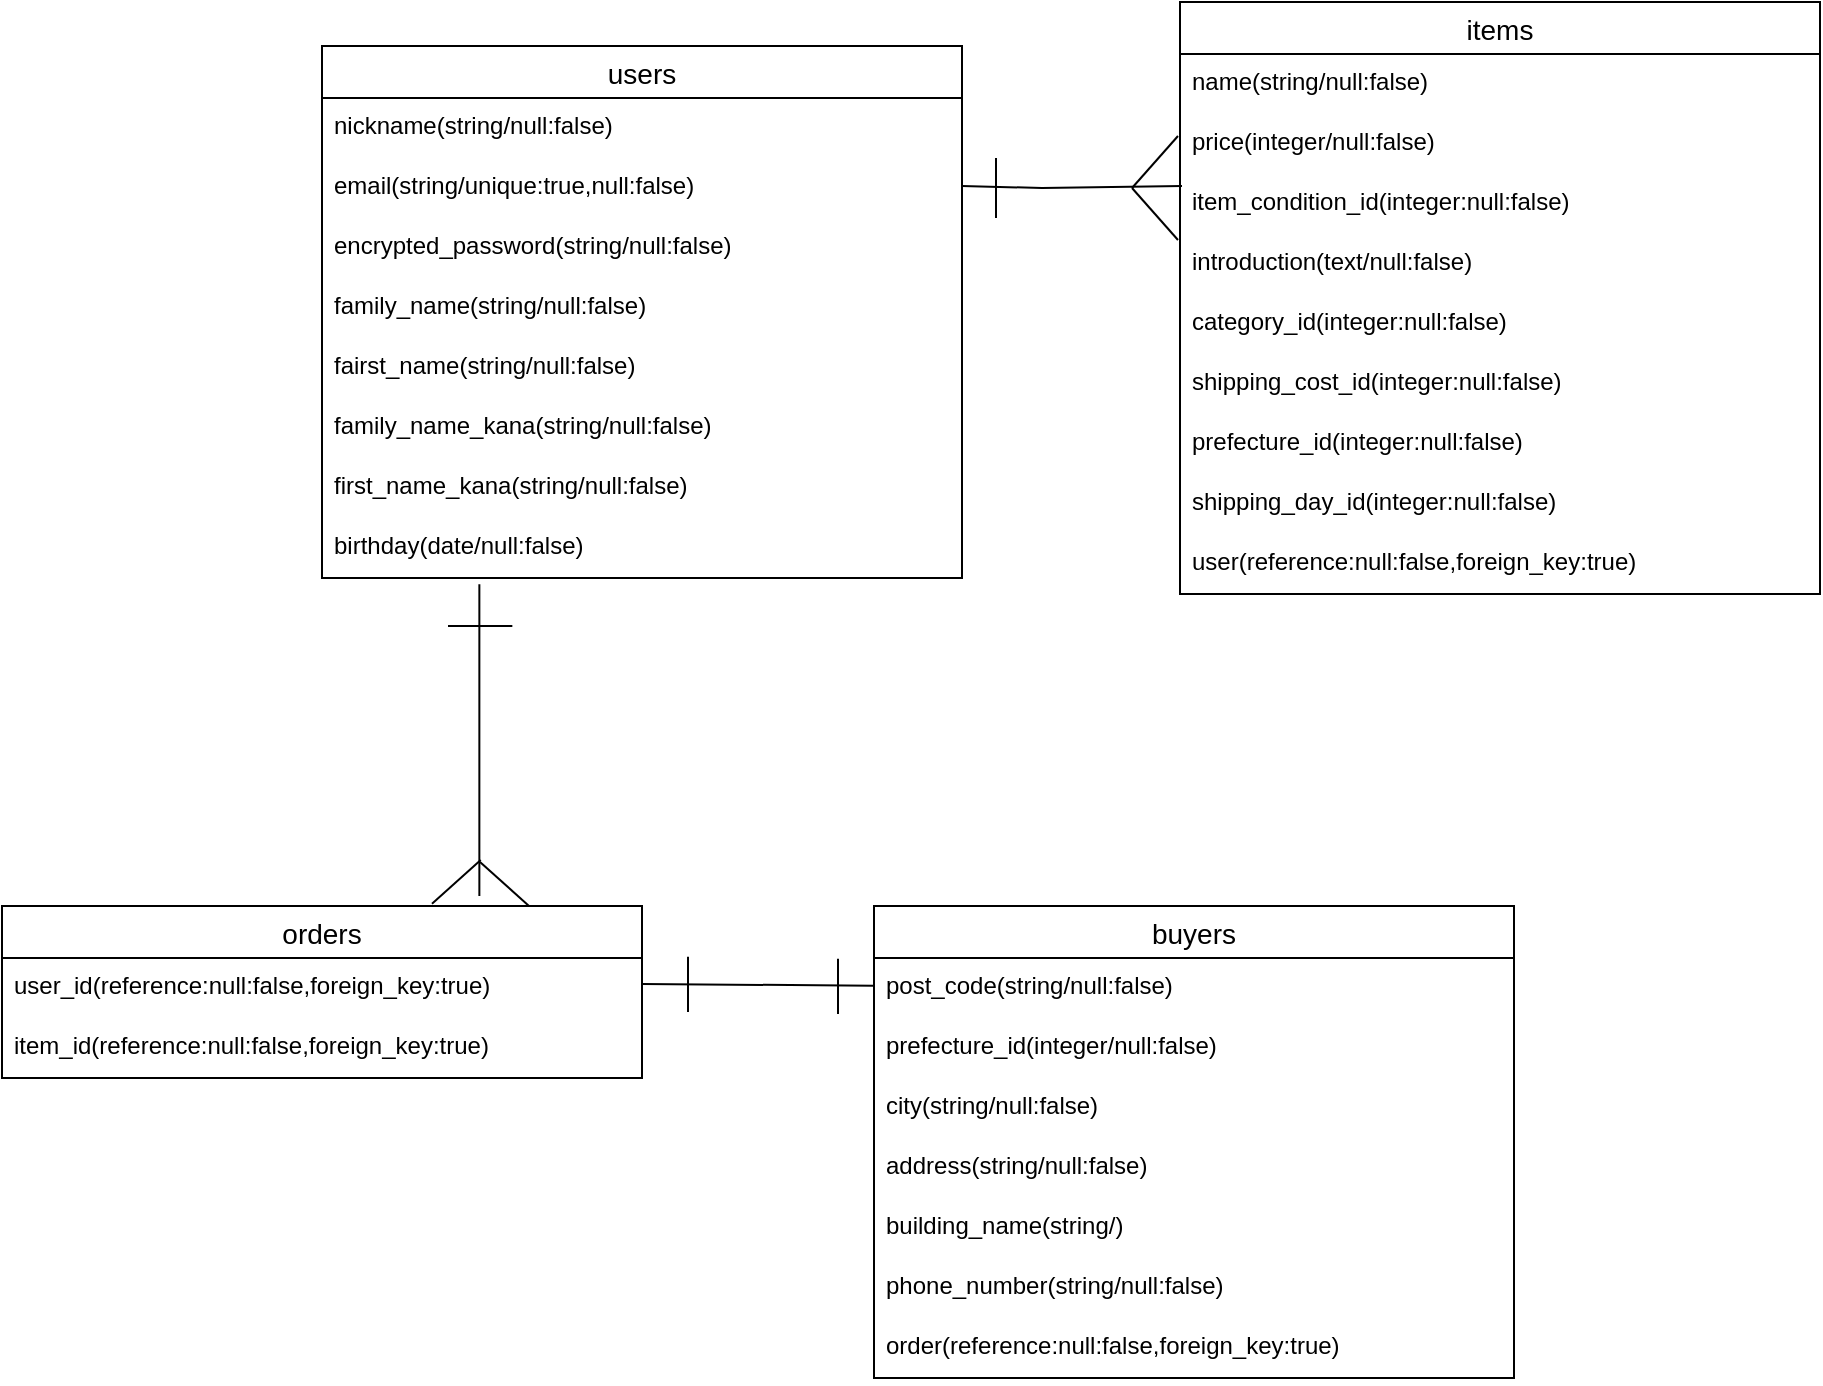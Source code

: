 <mxfile>
    <diagram id="EuzHYO6b3gsvZoO-Di91" name="ページ1">
        <mxGraphModel dx="2110" dy="424" grid="1" gridSize="10" guides="1" tooltips="1" connect="1" arrows="1" fold="1" page="1" pageScale="1" pageWidth="1654" pageHeight="1169" background="#ffffff" math="0" shadow="0">
            <root>
                <mxCell id="0"/>
                <mxCell id="1" parent="0"/>
                <mxCell id="2" value="items" style="swimlane;fontStyle=0;childLayout=stackLayout;horizontal=1;startSize=26;horizontalStack=0;resizeParent=1;resizeParentMax=0;resizeLast=0;collapsible=1;marginBottom=0;align=center;fontSize=14;swimlaneFillColor=default;" parent="1" vertex="1">
                    <mxGeometry x="509" y="148" width="320" height="296" as="geometry"/>
                </mxCell>
                <mxCell id="3" value="name(string/null:false)" style="text;strokeColor=none;fillColor=none;spacingLeft=4;spacingRight=4;overflow=hidden;rotatable=0;points=[[0,0.5],[1,0.5]];portConstraint=eastwest;fontSize=12;" parent="2" vertex="1">
                    <mxGeometry y="26" width="320" height="30" as="geometry"/>
                </mxCell>
                <mxCell id="5" value="price(integer/null:false)" style="text;strokeColor=none;fillColor=none;spacingLeft=4;spacingRight=4;overflow=hidden;rotatable=0;points=[[0,0.5],[1,0.5]];portConstraint=eastwest;fontSize=12;" parent="2" vertex="1">
                    <mxGeometry y="56" width="320" height="30" as="geometry"/>
                </mxCell>
                <mxCell id="10" value="item_condition_id(integer:null:false)" style="text;strokeColor=none;fillColor=none;spacingLeft=4;spacingRight=4;overflow=hidden;rotatable=0;points=[[0,0.5],[1,0.5]];portConstraint=eastwest;fontSize=12;" parent="2" vertex="1">
                    <mxGeometry y="86" width="320" height="30" as="geometry"/>
                </mxCell>
                <mxCell id="4" value="introduction(text/null:false)" style="text;strokeColor=none;fillColor=none;spacingLeft=4;spacingRight=4;overflow=hidden;rotatable=0;points=[[0,0.5],[1,0.5]];portConstraint=eastwest;fontSize=12;" parent="2" vertex="1">
                    <mxGeometry y="116" width="320" height="30" as="geometry"/>
                </mxCell>
                <mxCell id="9" value="category_id(integer:null:false)" style="text;strokeColor=none;fillColor=none;spacingLeft=4;spacingRight=4;overflow=hidden;rotatable=0;points=[[0,0.5],[1,0.5]];portConstraint=eastwest;fontSize=12;" parent="2" vertex="1">
                    <mxGeometry y="146" width="320" height="30" as="geometry"/>
                </mxCell>
                <mxCell id="8" value="shipping_cost_id(integer:null:false)" style="text;strokeColor=none;fillColor=none;spacingLeft=4;spacingRight=4;overflow=hidden;rotatable=0;points=[[0,0.5],[1,0.5]];portConstraint=eastwest;fontSize=12;" parent="2" vertex="1">
                    <mxGeometry y="176" width="320" height="30" as="geometry"/>
                </mxCell>
                <mxCell id="7" value="prefecture_id(integer:null:false)" style="text;strokeColor=none;fillColor=none;spacingLeft=4;spacingRight=4;overflow=hidden;rotatable=0;points=[[0,0.5],[1,0.5]];portConstraint=eastwest;fontSize=12;" parent="2" vertex="1">
                    <mxGeometry y="206" width="320" height="30" as="geometry"/>
                </mxCell>
                <mxCell id="6" value="shipping_day_id(integer:null:false)" style="text;strokeColor=none;fillColor=none;spacingLeft=4;spacingRight=4;overflow=hidden;rotatable=0;points=[[0,0.5],[1,0.5]];portConstraint=eastwest;fontSize=12;" parent="2" vertex="1">
                    <mxGeometry y="236" width="320" height="30" as="geometry"/>
                </mxCell>
                <mxCell id="91" value="user(reference:null:false,foreign_key:true)" style="text;strokeColor=none;fillColor=none;spacingLeft=4;spacingRight=4;overflow=hidden;rotatable=0;points=[[0,0.5],[1,0.5]];portConstraint=eastwest;fontSize=12;" parent="2" vertex="1">
                    <mxGeometry y="266" width="320" height="30" as="geometry"/>
                </mxCell>
                <mxCell id="25" value="users" style="swimlane;fontStyle=0;childLayout=stackLayout;horizontal=1;startSize=26;horizontalStack=0;resizeParent=1;resizeParentMax=0;resizeLast=0;collapsible=1;marginBottom=0;align=center;fontSize=14;labelBackgroundColor=none;swimlaneFillColor=default;" parent="1" vertex="1">
                    <mxGeometry x="80" y="170" width="320" height="266" as="geometry"/>
                </mxCell>
                <mxCell id="26" value="nickname(string/null:false)" style="text;strokeColor=none;fillColor=none;spacingLeft=4;spacingRight=4;overflow=hidden;rotatable=0;points=[[0,0.5],[1,0.5]];portConstraint=eastwest;fontSize=12;" parent="25" vertex="1">
                    <mxGeometry y="26" width="320" height="30" as="geometry"/>
                </mxCell>
                <mxCell id="27" value="email(string/unique:true,null:false)" style="text;strokeColor=none;fillColor=none;spacingLeft=4;spacingRight=4;overflow=hidden;rotatable=0;points=[[0,0.5],[1,0.5]];portConstraint=eastwest;fontSize=12;" parent="25" vertex="1">
                    <mxGeometry y="56" width="320" height="30" as="geometry"/>
                </mxCell>
                <mxCell id="28" value="encrypted_password(string/null:false)" style="text;strokeColor=none;fillColor=none;spacingLeft=4;spacingRight=4;overflow=hidden;rotatable=0;points=[[0,0.5],[1,0.5]];portConstraint=eastwest;fontSize=12;" parent="25" vertex="1">
                    <mxGeometry y="86" width="320" height="30" as="geometry"/>
                </mxCell>
                <mxCell id="29" value="family_name(string/null:false)" style="text;strokeColor=none;fillColor=none;spacingLeft=4;spacingRight=4;overflow=hidden;rotatable=0;points=[[0,0.5],[1,0.5]];portConstraint=eastwest;fontSize=12;" parent="25" vertex="1">
                    <mxGeometry y="116" width="320" height="30" as="geometry"/>
                </mxCell>
                <mxCell id="30" value="fairst_name(string/null:false)" style="text;strokeColor=none;fillColor=none;spacingLeft=4;spacingRight=4;overflow=hidden;rotatable=0;points=[[0,0.5],[1,0.5]];portConstraint=eastwest;fontSize=12;" parent="25" vertex="1">
                    <mxGeometry y="146" width="320" height="30" as="geometry"/>
                </mxCell>
                <mxCell id="31" value="family_name_kana(string/null:false)" style="text;strokeColor=none;fillColor=none;spacingLeft=4;spacingRight=4;overflow=hidden;rotatable=0;points=[[0,0.5],[1,0.5]];portConstraint=eastwest;fontSize=12;" parent="25" vertex="1">
                    <mxGeometry y="176" width="320" height="30" as="geometry"/>
                </mxCell>
                <mxCell id="32" value="first_name_kana(string/null:false)" style="text;strokeColor=none;fillColor=none;spacingLeft=4;spacingRight=4;overflow=hidden;rotatable=0;points=[[0,0.5],[1,0.5]];portConstraint=eastwest;fontSize=12;" parent="25" vertex="1">
                    <mxGeometry y="206" width="320" height="30" as="geometry"/>
                </mxCell>
                <mxCell id="34" value="birthday(date/null:false)" style="text;strokeColor=none;fillColor=none;spacingLeft=4;spacingRight=4;overflow=hidden;rotatable=0;points=[[0,0.5],[1,0.5]];portConstraint=eastwest;fontSize=12;" parent="25" vertex="1">
                    <mxGeometry y="236" width="320" height="30" as="geometry"/>
                </mxCell>
                <mxCell id="36" value="buyers" style="swimlane;fontStyle=0;childLayout=stackLayout;horizontal=1;startSize=26;horizontalStack=0;resizeParent=1;resizeParentMax=0;resizeLast=0;collapsible=1;marginBottom=0;align=center;fontSize=14;swimlaneFillColor=default;" parent="1" vertex="1">
                    <mxGeometry x="356" y="600" width="320" height="236" as="geometry"/>
                </mxCell>
                <mxCell id="37" value="post_code(string/null:false)" style="text;strokeColor=none;fillColor=none;spacingLeft=4;spacingRight=4;overflow=hidden;rotatable=0;points=[[0,0.5],[1,0.5]];portConstraint=eastwest;fontSize=12;" parent="36" vertex="1">
                    <mxGeometry y="26" width="320" height="30" as="geometry"/>
                </mxCell>
                <mxCell id="38" value="prefecture_id(integer/null:false)" style="text;strokeColor=none;fillColor=none;spacingLeft=4;spacingRight=4;overflow=hidden;rotatable=0;points=[[0,0.5],[1,0.5]];portConstraint=eastwest;fontSize=12;" parent="36" vertex="1">
                    <mxGeometry y="56" width="320" height="30" as="geometry"/>
                </mxCell>
                <mxCell id="39" value="city(string/null:false)" style="text;strokeColor=none;fillColor=none;spacingLeft=4;spacingRight=4;overflow=hidden;rotatable=0;points=[[0,0.5],[1,0.5]];portConstraint=eastwest;fontSize=12;" parent="36" vertex="1">
                    <mxGeometry y="86" width="320" height="30" as="geometry"/>
                </mxCell>
                <mxCell id="40" value="address(string/null:false)" style="text;strokeColor=none;fillColor=none;spacingLeft=4;spacingRight=4;overflow=hidden;rotatable=0;points=[[0,0.5],[1,0.5]];portConstraint=eastwest;fontSize=12;" parent="36" vertex="1">
                    <mxGeometry y="116" width="320" height="30" as="geometry"/>
                </mxCell>
                <mxCell id="41" value="building_name(string/)" style="text;strokeColor=none;fillColor=none;spacingLeft=4;spacingRight=4;overflow=hidden;rotatable=0;points=[[0,0.5],[1,0.5]];portConstraint=eastwest;fontSize=12;" parent="36" vertex="1">
                    <mxGeometry y="146" width="320" height="30" as="geometry"/>
                </mxCell>
                <mxCell id="42" value="phone_number(string/null:false)" style="text;strokeColor=none;fillColor=none;spacingLeft=4;spacingRight=4;overflow=hidden;rotatable=0;points=[[0,0.5],[1,0.5]];portConstraint=eastwest;fontSize=12;" parent="36" vertex="1">
                    <mxGeometry y="176" width="320" height="30" as="geometry"/>
                </mxCell>
                <mxCell id="44" value="order(reference:null:false,foreign_key:true)" style="text;strokeColor=none;fillColor=none;spacingLeft=4;spacingRight=4;overflow=hidden;rotatable=0;points=[[0,0.5],[1,0.5]];portConstraint=eastwest;fontSize=12;" parent="36" vertex="1">
                    <mxGeometry y="206" width="320" height="30" as="geometry"/>
                </mxCell>
                <mxCell id="75" value="" style="endArrow=none;html=1;rounded=0;strokeColor=#000000;" parent="1" edge="1">
                    <mxGeometry relative="1" as="geometry">
                        <mxPoint x="263.0" y="625.353" as="sourcePoint"/>
                        <mxPoint x="263" y="653" as="targetPoint"/>
                    </mxGeometry>
                </mxCell>
                <mxCell id="76" value="" style="endArrow=none;html=1;rounded=0;strokeColor=#000000;" parent="1" source="37" edge="1">
                    <mxGeometry relative="1" as="geometry">
                        <mxPoint x="272.176" y="639.0" as="sourcePoint"/>
                        <mxPoint x="240" y="639" as="targetPoint"/>
                    </mxGeometry>
                </mxCell>
                <mxCell id="45" value="" style="endArrow=none;html=1;rounded=0;strokeColor=#000000;" parent="1" edge="1">
                    <mxGeometry relative="1" as="geometry">
                        <mxPoint x="400" y="240" as="sourcePoint"/>
                        <mxPoint x="510" y="240" as="targetPoint"/>
                        <Array as="points">
                            <mxPoint x="440" y="241"/>
                        </Array>
                    </mxGeometry>
                </mxCell>
                <mxCell id="47" value="" style="endArrow=none;html=1;rounded=0;strokeColor=#000000;" parent="1" edge="1">
                    <mxGeometry relative="1" as="geometry">
                        <mxPoint x="417" y="256" as="sourcePoint"/>
                        <mxPoint x="417" y="226" as="targetPoint"/>
                    </mxGeometry>
                </mxCell>
                <mxCell id="48" value="" style="endArrow=none;html=1;rounded=0;strokeColor=#000000;" parent="1" edge="1">
                    <mxGeometry relative="1" as="geometry">
                        <mxPoint x="508" y="215.0" as="sourcePoint"/>
                        <mxPoint x="485" y="241.0" as="targetPoint"/>
                    </mxGeometry>
                </mxCell>
                <mxCell id="49" value="" style="endArrow=none;html=1;rounded=0;strokeColor=#000000;" parent="1" edge="1">
                    <mxGeometry relative="1" as="geometry">
                        <mxPoint x="485" y="241.0" as="sourcePoint"/>
                        <mxPoint x="508" y="267.0" as="targetPoint"/>
                    </mxGeometry>
                </mxCell>
                <mxCell id="79" value="orders" style="swimlane;fontStyle=0;childLayout=stackLayout;horizontal=1;startSize=26;horizontalStack=0;resizeParent=1;resizeParentMax=0;resizeLast=0;collapsible=1;marginBottom=0;align=center;fontSize=14;swimlaneFillColor=default;" parent="1" vertex="1">
                    <mxGeometry x="-80" y="600" width="320" height="86" as="geometry"/>
                </mxCell>
                <mxCell id="84" value="user_id(reference:null:false,foreign_key:true)" style="text;strokeColor=none;fillColor=none;spacingLeft=4;spacingRight=4;overflow=hidden;rotatable=0;points=[[0,0.5],[1,0.5]];portConstraint=eastwest;fontSize=12;" parent="79" vertex="1">
                    <mxGeometry y="26" width="320" height="30" as="geometry"/>
                </mxCell>
                <mxCell id="86" value="item_id(reference:null:false,foreign_key:true)" style="text;strokeColor=none;fillColor=none;spacingLeft=4;spacingRight=4;overflow=hidden;rotatable=0;points=[[0,0.5],[1,0.5]];portConstraint=eastwest;fontSize=12;" parent="79" vertex="1">
                    <mxGeometry y="56" width="320" height="30" as="geometry"/>
                </mxCell>
                <mxCell id="88" value="" style="endArrow=none;html=1;rounded=0;movable=1;resizable=1;rotatable=1;deletable=1;editable=1;connectable=1;exitX=0.124;exitY=-0.021;exitDx=0;exitDy=0;exitPerimeter=0;strokeColor=#000000;entryX=0.749;entryY=1.104;entryDx=0;entryDy=0;entryPerimeter=0;" parent="1" edge="1">
                    <mxGeometry relative="1" as="geometry">
                        <mxPoint x="158.68" y="595.044" as="sourcePoint"/>
                        <mxPoint x="158.68" y="439.12" as="targetPoint"/>
                    </mxGeometry>
                </mxCell>
                <mxCell id="89" value="" style="endArrow=none;html=1;rounded=0;strokeColor=#000000;" parent="1" edge="1">
                    <mxGeometry relative="1" as="geometry">
                        <mxPoint x="175.176" y="460.0" as="sourcePoint"/>
                        <mxPoint x="143" y="460" as="targetPoint"/>
                    </mxGeometry>
                </mxCell>
                <mxCell id="90" value="" style="endArrow=none;html=1;rounded=0;strokeColor=#000000;exitX=0.823;exitY=-0.002;exitDx=0;exitDy=0;exitPerimeter=0;" parent="1" source="79" edge="1">
                    <mxGeometry relative="1" as="geometry">
                        <mxPoint x="191.176" y="578.0" as="sourcePoint"/>
                        <mxPoint x="159" y="578" as="targetPoint"/>
                    </mxGeometry>
                </mxCell>
                <mxCell id="92" value="" style="endArrow=none;html=1;rounded=0;strokeColor=#000000;exitX=0.823;exitY=-0.002;exitDx=0;exitDy=0;exitPerimeter=0;" parent="1" edge="1">
                    <mxGeometry relative="1" as="geometry">
                        <mxPoint x="135.0" y="598.828" as="sourcePoint"/>
                        <mxPoint x="159.36" y="577" as="targetPoint"/>
                    </mxGeometry>
                </mxCell>
                <mxCell id="93" value="" style="endArrow=none;html=1;rounded=0;strokeColor=#000000;" parent="1" edge="1">
                    <mxGeometry relative="1" as="geometry">
                        <mxPoint x="338.0" y="626.353" as="sourcePoint"/>
                        <mxPoint x="338" y="654" as="targetPoint"/>
                    </mxGeometry>
                </mxCell>
            </root>
        </mxGraphModel>
    </diagram>
</mxfile>
